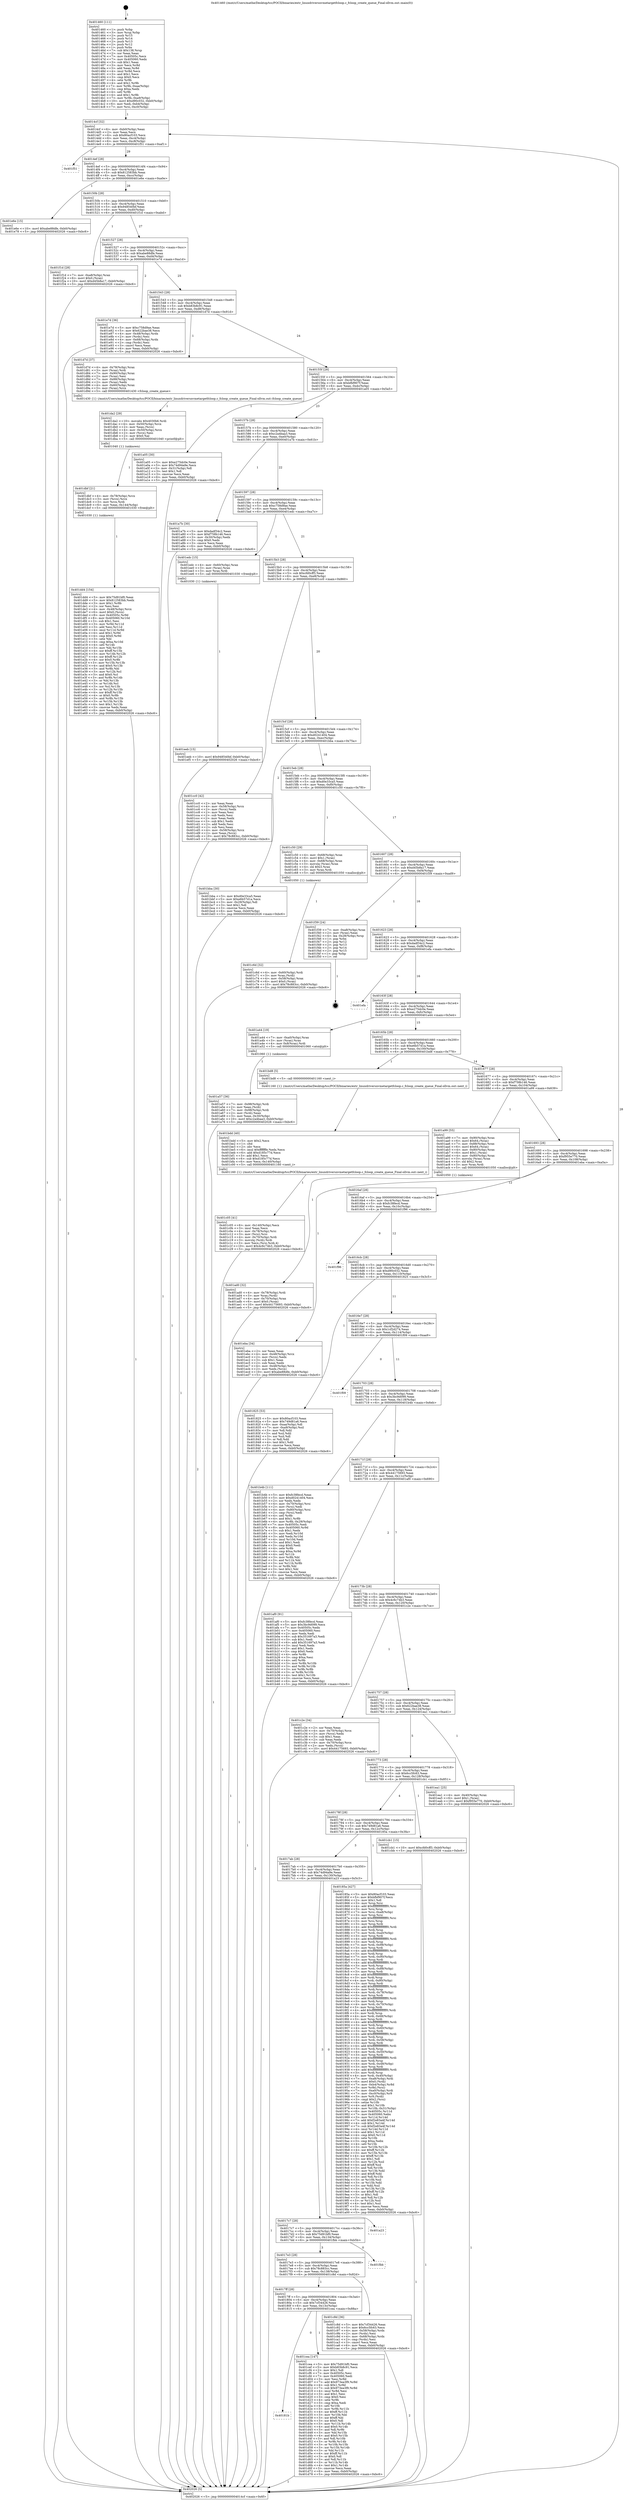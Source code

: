 digraph "0x401460" {
  label = "0x401460 (/mnt/c/Users/mathe/Desktop/tcc/POCII/binaries/extr_linuxdriversnvmetargetfcloop.c_fcloop_create_queue_Final-ollvm.out::main(0))"
  labelloc = "t"
  node[shape=record]

  Entry [label="",width=0.3,height=0.3,shape=circle,fillcolor=black,style=filled]
  "0x4014cf" [label="{
     0x4014cf [32]\l
     | [instrs]\l
     &nbsp;&nbsp;0x4014cf \<+6\>: mov -0xb0(%rbp),%eax\l
     &nbsp;&nbsp;0x4014d5 \<+2\>: mov %eax,%ecx\l
     &nbsp;&nbsp;0x4014d7 \<+6\>: sub $0x80acf103,%ecx\l
     &nbsp;&nbsp;0x4014dd \<+6\>: mov %eax,-0xc4(%rbp)\l
     &nbsp;&nbsp;0x4014e3 \<+6\>: mov %ecx,-0xc8(%rbp)\l
     &nbsp;&nbsp;0x4014e9 \<+6\>: je 0000000000401f51 \<main+0xaf1\>\l
  }"]
  "0x401f51" [label="{
     0x401f51\l
  }", style=dashed]
  "0x4014ef" [label="{
     0x4014ef [28]\l
     | [instrs]\l
     &nbsp;&nbsp;0x4014ef \<+5\>: jmp 00000000004014f4 \<main+0x94\>\l
     &nbsp;&nbsp;0x4014f4 \<+6\>: mov -0xc4(%rbp),%eax\l
     &nbsp;&nbsp;0x4014fa \<+5\>: sub $0x812583bb,%eax\l
     &nbsp;&nbsp;0x4014ff \<+6\>: mov %eax,-0xcc(%rbp)\l
     &nbsp;&nbsp;0x401505 \<+6\>: je 0000000000401e6e \<main+0xa0e\>\l
  }"]
  Exit [label="",width=0.3,height=0.3,shape=circle,fillcolor=black,style=filled,peripheries=2]
  "0x401e6e" [label="{
     0x401e6e [15]\l
     | [instrs]\l
     &nbsp;&nbsp;0x401e6e \<+10\>: movl $0xabe88dfe,-0xb0(%rbp)\l
     &nbsp;&nbsp;0x401e78 \<+5\>: jmp 0000000000402026 \<main+0xbc6\>\l
  }"]
  "0x40150b" [label="{
     0x40150b [28]\l
     | [instrs]\l
     &nbsp;&nbsp;0x40150b \<+5\>: jmp 0000000000401510 \<main+0xb0\>\l
     &nbsp;&nbsp;0x401510 \<+6\>: mov -0xc4(%rbp),%eax\l
     &nbsp;&nbsp;0x401516 \<+5\>: sub $0x948540bf,%eax\l
     &nbsp;&nbsp;0x40151b \<+6\>: mov %eax,-0xd0(%rbp)\l
     &nbsp;&nbsp;0x401521 \<+6\>: je 0000000000401f1d \<main+0xabd\>\l
  }"]
  "0x401eeb" [label="{
     0x401eeb [15]\l
     | [instrs]\l
     &nbsp;&nbsp;0x401eeb \<+10\>: movl $0x948540bf,-0xb0(%rbp)\l
     &nbsp;&nbsp;0x401ef5 \<+5\>: jmp 0000000000402026 \<main+0xbc6\>\l
  }"]
  "0x401f1d" [label="{
     0x401f1d [28]\l
     | [instrs]\l
     &nbsp;&nbsp;0x401f1d \<+7\>: mov -0xa8(%rbp),%rax\l
     &nbsp;&nbsp;0x401f24 \<+6\>: movl $0x0,(%rax)\l
     &nbsp;&nbsp;0x401f2a \<+10\>: movl $0xd45b8a17,-0xb0(%rbp)\l
     &nbsp;&nbsp;0x401f34 \<+5\>: jmp 0000000000402026 \<main+0xbc6\>\l
  }"]
  "0x401527" [label="{
     0x401527 [28]\l
     | [instrs]\l
     &nbsp;&nbsp;0x401527 \<+5\>: jmp 000000000040152c \<main+0xcc\>\l
     &nbsp;&nbsp;0x40152c \<+6\>: mov -0xc4(%rbp),%eax\l
     &nbsp;&nbsp;0x401532 \<+5\>: sub $0xabe88dfe,%eax\l
     &nbsp;&nbsp;0x401537 \<+6\>: mov %eax,-0xd4(%rbp)\l
     &nbsp;&nbsp;0x40153d \<+6\>: je 0000000000401e7d \<main+0xa1d\>\l
  }"]
  "0x401dd4" [label="{
     0x401dd4 [154]\l
     | [instrs]\l
     &nbsp;&nbsp;0x401dd4 \<+5\>: mov $0x75d91bf0,%eax\l
     &nbsp;&nbsp;0x401dd9 \<+5\>: mov $0x812583bb,%edx\l
     &nbsp;&nbsp;0x401dde \<+3\>: mov $0x1,%r8b\l
     &nbsp;&nbsp;0x401de1 \<+2\>: xor %esi,%esi\l
     &nbsp;&nbsp;0x401de3 \<+4\>: mov -0x48(%rbp),%rcx\l
     &nbsp;&nbsp;0x401de7 \<+6\>: movl $0x0,(%rcx)\l
     &nbsp;&nbsp;0x401ded \<+8\>: mov 0x40505c,%r9d\l
     &nbsp;&nbsp;0x401df5 \<+8\>: mov 0x405060,%r10d\l
     &nbsp;&nbsp;0x401dfd \<+3\>: sub $0x1,%esi\l
     &nbsp;&nbsp;0x401e00 \<+3\>: mov %r9d,%r11d\l
     &nbsp;&nbsp;0x401e03 \<+3\>: add %esi,%r11d\l
     &nbsp;&nbsp;0x401e06 \<+4\>: imul %r11d,%r9d\l
     &nbsp;&nbsp;0x401e0a \<+4\>: and $0x1,%r9d\l
     &nbsp;&nbsp;0x401e0e \<+4\>: cmp $0x0,%r9d\l
     &nbsp;&nbsp;0x401e12 \<+3\>: sete %bl\l
     &nbsp;&nbsp;0x401e15 \<+4\>: cmp $0xa,%r10d\l
     &nbsp;&nbsp;0x401e19 \<+4\>: setl %r14b\l
     &nbsp;&nbsp;0x401e1d \<+3\>: mov %bl,%r15b\l
     &nbsp;&nbsp;0x401e20 \<+4\>: xor $0xff,%r15b\l
     &nbsp;&nbsp;0x401e24 \<+3\>: mov %r14b,%r12b\l
     &nbsp;&nbsp;0x401e27 \<+4\>: xor $0xff,%r12b\l
     &nbsp;&nbsp;0x401e2b \<+4\>: xor $0x0,%r8b\l
     &nbsp;&nbsp;0x401e2f \<+3\>: mov %r15b,%r13b\l
     &nbsp;&nbsp;0x401e32 \<+4\>: and $0x0,%r13b\l
     &nbsp;&nbsp;0x401e36 \<+3\>: and %r8b,%bl\l
     &nbsp;&nbsp;0x401e39 \<+3\>: mov %r12b,%cl\l
     &nbsp;&nbsp;0x401e3c \<+3\>: and $0x0,%cl\l
     &nbsp;&nbsp;0x401e3f \<+3\>: and %r8b,%r14b\l
     &nbsp;&nbsp;0x401e42 \<+3\>: or %bl,%r13b\l
     &nbsp;&nbsp;0x401e45 \<+3\>: or %r14b,%cl\l
     &nbsp;&nbsp;0x401e48 \<+3\>: xor %cl,%r13b\l
     &nbsp;&nbsp;0x401e4b \<+3\>: or %r12b,%r15b\l
     &nbsp;&nbsp;0x401e4e \<+4\>: xor $0xff,%r15b\l
     &nbsp;&nbsp;0x401e52 \<+4\>: or $0x0,%r8b\l
     &nbsp;&nbsp;0x401e56 \<+3\>: and %r8b,%r15b\l
     &nbsp;&nbsp;0x401e59 \<+3\>: or %r15b,%r13b\l
     &nbsp;&nbsp;0x401e5c \<+4\>: test $0x1,%r13b\l
     &nbsp;&nbsp;0x401e60 \<+3\>: cmovne %edx,%eax\l
     &nbsp;&nbsp;0x401e63 \<+6\>: mov %eax,-0xb0(%rbp)\l
     &nbsp;&nbsp;0x401e69 \<+5\>: jmp 0000000000402026 \<main+0xbc6\>\l
  }"]
  "0x401e7d" [label="{
     0x401e7d [36]\l
     | [instrs]\l
     &nbsp;&nbsp;0x401e7d \<+5\>: mov $0xc758d9ae,%eax\l
     &nbsp;&nbsp;0x401e82 \<+5\>: mov $0x622bae38,%ecx\l
     &nbsp;&nbsp;0x401e87 \<+4\>: mov -0x48(%rbp),%rdx\l
     &nbsp;&nbsp;0x401e8b \<+2\>: mov (%rdx),%esi\l
     &nbsp;&nbsp;0x401e8d \<+4\>: mov -0x68(%rbp),%rdx\l
     &nbsp;&nbsp;0x401e91 \<+2\>: cmp (%rdx),%esi\l
     &nbsp;&nbsp;0x401e93 \<+3\>: cmovl %ecx,%eax\l
     &nbsp;&nbsp;0x401e96 \<+6\>: mov %eax,-0xb0(%rbp)\l
     &nbsp;&nbsp;0x401e9c \<+5\>: jmp 0000000000402026 \<main+0xbc6\>\l
  }"]
  "0x401543" [label="{
     0x401543 [28]\l
     | [instrs]\l
     &nbsp;&nbsp;0x401543 \<+5\>: jmp 0000000000401548 \<main+0xe8\>\l
     &nbsp;&nbsp;0x401548 \<+6\>: mov -0xc4(%rbp),%eax\l
     &nbsp;&nbsp;0x40154e \<+5\>: sub $0xb83b8c91,%eax\l
     &nbsp;&nbsp;0x401553 \<+6\>: mov %eax,-0xd8(%rbp)\l
     &nbsp;&nbsp;0x401559 \<+6\>: je 0000000000401d7d \<main+0x91d\>\l
  }"]
  "0x401dbf" [label="{
     0x401dbf [21]\l
     | [instrs]\l
     &nbsp;&nbsp;0x401dbf \<+4\>: mov -0x78(%rbp),%rcx\l
     &nbsp;&nbsp;0x401dc3 \<+3\>: mov (%rcx),%rcx\l
     &nbsp;&nbsp;0x401dc6 \<+3\>: mov %rcx,%rdi\l
     &nbsp;&nbsp;0x401dc9 \<+6\>: mov %eax,-0x144(%rbp)\l
     &nbsp;&nbsp;0x401dcf \<+5\>: call 0000000000401030 \<free@plt\>\l
     | [calls]\l
     &nbsp;&nbsp;0x401030 \{1\} (unknown)\l
  }"]
  "0x401d7d" [label="{
     0x401d7d [37]\l
     | [instrs]\l
     &nbsp;&nbsp;0x401d7d \<+4\>: mov -0x78(%rbp),%rax\l
     &nbsp;&nbsp;0x401d81 \<+3\>: mov (%rax),%rdi\l
     &nbsp;&nbsp;0x401d84 \<+7\>: mov -0x90(%rbp),%rax\l
     &nbsp;&nbsp;0x401d8b \<+2\>: mov (%rax),%esi\l
     &nbsp;&nbsp;0x401d8d \<+7\>: mov -0x88(%rbp),%rax\l
     &nbsp;&nbsp;0x401d94 \<+2\>: mov (%rax),%edx\l
     &nbsp;&nbsp;0x401d96 \<+4\>: mov -0x60(%rbp),%rax\l
     &nbsp;&nbsp;0x401d9a \<+3\>: mov (%rax),%rcx\l
     &nbsp;&nbsp;0x401d9d \<+5\>: call 0000000000401430 \<fcloop_create_queue\>\l
     | [calls]\l
     &nbsp;&nbsp;0x401430 \{1\} (/mnt/c/Users/mathe/Desktop/tcc/POCII/binaries/extr_linuxdriversnvmetargetfcloop.c_fcloop_create_queue_Final-ollvm.out::fcloop_create_queue)\l
  }"]
  "0x40155f" [label="{
     0x40155f [28]\l
     | [instrs]\l
     &nbsp;&nbsp;0x40155f \<+5\>: jmp 0000000000401564 \<main+0x104\>\l
     &nbsp;&nbsp;0x401564 \<+6\>: mov -0xc4(%rbp),%eax\l
     &nbsp;&nbsp;0x40156a \<+5\>: sub $0xbfbf907f,%eax\l
     &nbsp;&nbsp;0x40156f \<+6\>: mov %eax,-0xdc(%rbp)\l
     &nbsp;&nbsp;0x401575 \<+6\>: je 0000000000401a05 \<main+0x5a5\>\l
  }"]
  "0x401da2" [label="{
     0x401da2 [29]\l
     | [instrs]\l
     &nbsp;&nbsp;0x401da2 \<+10\>: movabs $0x4030b6,%rdi\l
     &nbsp;&nbsp;0x401dac \<+4\>: mov -0x50(%rbp),%rcx\l
     &nbsp;&nbsp;0x401db0 \<+2\>: mov %eax,(%rcx)\l
     &nbsp;&nbsp;0x401db2 \<+4\>: mov -0x50(%rbp),%rcx\l
     &nbsp;&nbsp;0x401db6 \<+2\>: mov (%rcx),%esi\l
     &nbsp;&nbsp;0x401db8 \<+2\>: mov $0x0,%al\l
     &nbsp;&nbsp;0x401dba \<+5\>: call 0000000000401040 \<printf@plt\>\l
     | [calls]\l
     &nbsp;&nbsp;0x401040 \{1\} (unknown)\l
  }"]
  "0x401a05" [label="{
     0x401a05 [30]\l
     | [instrs]\l
     &nbsp;&nbsp;0x401a05 \<+5\>: mov $0xe275dc0e,%eax\l
     &nbsp;&nbsp;0x401a0a \<+5\>: mov $0x74d94a9e,%ecx\l
     &nbsp;&nbsp;0x401a0f \<+3\>: mov -0x31(%rbp),%dl\l
     &nbsp;&nbsp;0x401a12 \<+3\>: test $0x1,%dl\l
     &nbsp;&nbsp;0x401a15 \<+3\>: cmovne %ecx,%eax\l
     &nbsp;&nbsp;0x401a18 \<+6\>: mov %eax,-0xb0(%rbp)\l
     &nbsp;&nbsp;0x401a1e \<+5\>: jmp 0000000000402026 \<main+0xbc6\>\l
  }"]
  "0x40157b" [label="{
     0x40157b [28]\l
     | [instrs]\l
     &nbsp;&nbsp;0x40157b \<+5\>: jmp 0000000000401580 \<main+0x120\>\l
     &nbsp;&nbsp;0x401580 \<+6\>: mov -0xc4(%rbp),%eax\l
     &nbsp;&nbsp;0x401586 \<+5\>: sub $0xc2a4baa3,%eax\l
     &nbsp;&nbsp;0x40158b \<+6\>: mov %eax,-0xe0(%rbp)\l
     &nbsp;&nbsp;0x401591 \<+6\>: je 0000000000401a7b \<main+0x61b\>\l
  }"]
  "0x40181b" [label="{
     0x40181b\l
  }", style=dashed]
  "0x401a7b" [label="{
     0x401a7b [30]\l
     | [instrs]\l
     &nbsp;&nbsp;0x401a7b \<+5\>: mov $0xdadf34c2,%eax\l
     &nbsp;&nbsp;0x401a80 \<+5\>: mov $0xf758b146,%ecx\l
     &nbsp;&nbsp;0x401a85 \<+3\>: mov -0x30(%rbp),%edx\l
     &nbsp;&nbsp;0x401a88 \<+3\>: cmp $0x0,%edx\l
     &nbsp;&nbsp;0x401a8b \<+3\>: cmove %ecx,%eax\l
     &nbsp;&nbsp;0x401a8e \<+6\>: mov %eax,-0xb0(%rbp)\l
     &nbsp;&nbsp;0x401a94 \<+5\>: jmp 0000000000402026 \<main+0xbc6\>\l
  }"]
  "0x401597" [label="{
     0x401597 [28]\l
     | [instrs]\l
     &nbsp;&nbsp;0x401597 \<+5\>: jmp 000000000040159c \<main+0x13c\>\l
     &nbsp;&nbsp;0x40159c \<+6\>: mov -0xc4(%rbp),%eax\l
     &nbsp;&nbsp;0x4015a2 \<+5\>: sub $0xc758d9ae,%eax\l
     &nbsp;&nbsp;0x4015a7 \<+6\>: mov %eax,-0xe4(%rbp)\l
     &nbsp;&nbsp;0x4015ad \<+6\>: je 0000000000401edc \<main+0xa7c\>\l
  }"]
  "0x401cea" [label="{
     0x401cea [147]\l
     | [instrs]\l
     &nbsp;&nbsp;0x401cea \<+5\>: mov $0x75d91bf0,%eax\l
     &nbsp;&nbsp;0x401cef \<+5\>: mov $0xb83b8c91,%ecx\l
     &nbsp;&nbsp;0x401cf4 \<+2\>: mov $0x1,%dl\l
     &nbsp;&nbsp;0x401cf6 \<+7\>: mov 0x40505c,%esi\l
     &nbsp;&nbsp;0x401cfd \<+7\>: mov 0x405060,%edi\l
     &nbsp;&nbsp;0x401d04 \<+3\>: mov %esi,%r8d\l
     &nbsp;&nbsp;0x401d07 \<+7\>: add $0x973ea3f9,%r8d\l
     &nbsp;&nbsp;0x401d0e \<+4\>: sub $0x1,%r8d\l
     &nbsp;&nbsp;0x401d12 \<+7\>: sub $0x973ea3f9,%r8d\l
     &nbsp;&nbsp;0x401d19 \<+4\>: imul %r8d,%esi\l
     &nbsp;&nbsp;0x401d1d \<+3\>: and $0x1,%esi\l
     &nbsp;&nbsp;0x401d20 \<+3\>: cmp $0x0,%esi\l
     &nbsp;&nbsp;0x401d23 \<+4\>: sete %r9b\l
     &nbsp;&nbsp;0x401d27 \<+3\>: cmp $0xa,%edi\l
     &nbsp;&nbsp;0x401d2a \<+4\>: setl %r10b\l
     &nbsp;&nbsp;0x401d2e \<+3\>: mov %r9b,%r11b\l
     &nbsp;&nbsp;0x401d31 \<+4\>: xor $0xff,%r11b\l
     &nbsp;&nbsp;0x401d35 \<+3\>: mov %r10b,%bl\l
     &nbsp;&nbsp;0x401d38 \<+3\>: xor $0xff,%bl\l
     &nbsp;&nbsp;0x401d3b \<+3\>: xor $0x0,%dl\l
     &nbsp;&nbsp;0x401d3e \<+3\>: mov %r11b,%r14b\l
     &nbsp;&nbsp;0x401d41 \<+4\>: and $0x0,%r14b\l
     &nbsp;&nbsp;0x401d45 \<+3\>: and %dl,%r9b\l
     &nbsp;&nbsp;0x401d48 \<+3\>: mov %bl,%r15b\l
     &nbsp;&nbsp;0x401d4b \<+4\>: and $0x0,%r15b\l
     &nbsp;&nbsp;0x401d4f \<+3\>: and %dl,%r10b\l
     &nbsp;&nbsp;0x401d52 \<+3\>: or %r9b,%r14b\l
     &nbsp;&nbsp;0x401d55 \<+3\>: or %r10b,%r15b\l
     &nbsp;&nbsp;0x401d58 \<+3\>: xor %r15b,%r14b\l
     &nbsp;&nbsp;0x401d5b \<+3\>: or %bl,%r11b\l
     &nbsp;&nbsp;0x401d5e \<+4\>: xor $0xff,%r11b\l
     &nbsp;&nbsp;0x401d62 \<+3\>: or $0x0,%dl\l
     &nbsp;&nbsp;0x401d65 \<+3\>: and %dl,%r11b\l
     &nbsp;&nbsp;0x401d68 \<+3\>: or %r11b,%r14b\l
     &nbsp;&nbsp;0x401d6b \<+4\>: test $0x1,%r14b\l
     &nbsp;&nbsp;0x401d6f \<+3\>: cmovne %ecx,%eax\l
     &nbsp;&nbsp;0x401d72 \<+6\>: mov %eax,-0xb0(%rbp)\l
     &nbsp;&nbsp;0x401d78 \<+5\>: jmp 0000000000402026 \<main+0xbc6\>\l
  }"]
  "0x401edc" [label="{
     0x401edc [15]\l
     | [instrs]\l
     &nbsp;&nbsp;0x401edc \<+4\>: mov -0x60(%rbp),%rax\l
     &nbsp;&nbsp;0x401ee0 \<+3\>: mov (%rax),%rax\l
     &nbsp;&nbsp;0x401ee3 \<+3\>: mov %rax,%rdi\l
     &nbsp;&nbsp;0x401ee6 \<+5\>: call 0000000000401030 \<free@plt\>\l
     | [calls]\l
     &nbsp;&nbsp;0x401030 \{1\} (unknown)\l
  }"]
  "0x4015b3" [label="{
     0x4015b3 [28]\l
     | [instrs]\l
     &nbsp;&nbsp;0x4015b3 \<+5\>: jmp 00000000004015b8 \<main+0x158\>\l
     &nbsp;&nbsp;0x4015b8 \<+6\>: mov -0xc4(%rbp),%eax\l
     &nbsp;&nbsp;0x4015be \<+5\>: sub $0xcfd0cff3,%eax\l
     &nbsp;&nbsp;0x4015c3 \<+6\>: mov %eax,-0xe8(%rbp)\l
     &nbsp;&nbsp;0x4015c9 \<+6\>: je 0000000000401cc0 \<main+0x860\>\l
  }"]
  "0x4017ff" [label="{
     0x4017ff [28]\l
     | [instrs]\l
     &nbsp;&nbsp;0x4017ff \<+5\>: jmp 0000000000401804 \<main+0x3a4\>\l
     &nbsp;&nbsp;0x401804 \<+6\>: mov -0xc4(%rbp),%eax\l
     &nbsp;&nbsp;0x40180a \<+5\>: sub $0x7cf34426,%eax\l
     &nbsp;&nbsp;0x40180f \<+6\>: mov %eax,-0x13c(%rbp)\l
     &nbsp;&nbsp;0x401815 \<+6\>: je 0000000000401cea \<main+0x88a\>\l
  }"]
  "0x401cc0" [label="{
     0x401cc0 [42]\l
     | [instrs]\l
     &nbsp;&nbsp;0x401cc0 \<+2\>: xor %eax,%eax\l
     &nbsp;&nbsp;0x401cc2 \<+4\>: mov -0x58(%rbp),%rcx\l
     &nbsp;&nbsp;0x401cc6 \<+2\>: mov (%rcx),%edx\l
     &nbsp;&nbsp;0x401cc8 \<+2\>: mov %eax,%esi\l
     &nbsp;&nbsp;0x401cca \<+2\>: sub %edx,%esi\l
     &nbsp;&nbsp;0x401ccc \<+2\>: mov %eax,%edx\l
     &nbsp;&nbsp;0x401cce \<+3\>: sub $0x1,%edx\l
     &nbsp;&nbsp;0x401cd1 \<+2\>: add %edx,%esi\l
     &nbsp;&nbsp;0x401cd3 \<+2\>: sub %esi,%eax\l
     &nbsp;&nbsp;0x401cd5 \<+4\>: mov -0x58(%rbp),%rcx\l
     &nbsp;&nbsp;0x401cd9 \<+2\>: mov %eax,(%rcx)\l
     &nbsp;&nbsp;0x401cdb \<+10\>: movl $0x78c883cc,-0xb0(%rbp)\l
     &nbsp;&nbsp;0x401ce5 \<+5\>: jmp 0000000000402026 \<main+0xbc6\>\l
  }"]
  "0x4015cf" [label="{
     0x4015cf [28]\l
     | [instrs]\l
     &nbsp;&nbsp;0x4015cf \<+5\>: jmp 00000000004015d4 \<main+0x174\>\l
     &nbsp;&nbsp;0x4015d4 \<+6\>: mov -0xc4(%rbp),%eax\l
     &nbsp;&nbsp;0x4015da \<+5\>: sub $0xd0241404,%eax\l
     &nbsp;&nbsp;0x4015df \<+6\>: mov %eax,-0xec(%rbp)\l
     &nbsp;&nbsp;0x4015e5 \<+6\>: je 0000000000401bba \<main+0x75a\>\l
  }"]
  "0x401c8d" [label="{
     0x401c8d [36]\l
     | [instrs]\l
     &nbsp;&nbsp;0x401c8d \<+5\>: mov $0x7cf34426,%eax\l
     &nbsp;&nbsp;0x401c92 \<+5\>: mov $0x6cc5fc63,%ecx\l
     &nbsp;&nbsp;0x401c97 \<+4\>: mov -0x58(%rbp),%rdx\l
     &nbsp;&nbsp;0x401c9b \<+2\>: mov (%rdx),%esi\l
     &nbsp;&nbsp;0x401c9d \<+4\>: mov -0x68(%rbp),%rdx\l
     &nbsp;&nbsp;0x401ca1 \<+2\>: cmp (%rdx),%esi\l
     &nbsp;&nbsp;0x401ca3 \<+3\>: cmovl %ecx,%eax\l
     &nbsp;&nbsp;0x401ca6 \<+6\>: mov %eax,-0xb0(%rbp)\l
     &nbsp;&nbsp;0x401cac \<+5\>: jmp 0000000000402026 \<main+0xbc6\>\l
  }"]
  "0x401bba" [label="{
     0x401bba [30]\l
     | [instrs]\l
     &nbsp;&nbsp;0x401bba \<+5\>: mov $0xd0e33ca5,%eax\l
     &nbsp;&nbsp;0x401bbf \<+5\>: mov $0xe6b57d1a,%ecx\l
     &nbsp;&nbsp;0x401bc4 \<+3\>: mov -0x29(%rbp),%dl\l
     &nbsp;&nbsp;0x401bc7 \<+3\>: test $0x1,%dl\l
     &nbsp;&nbsp;0x401bca \<+3\>: cmovne %ecx,%eax\l
     &nbsp;&nbsp;0x401bcd \<+6\>: mov %eax,-0xb0(%rbp)\l
     &nbsp;&nbsp;0x401bd3 \<+5\>: jmp 0000000000402026 \<main+0xbc6\>\l
  }"]
  "0x4015eb" [label="{
     0x4015eb [28]\l
     | [instrs]\l
     &nbsp;&nbsp;0x4015eb \<+5\>: jmp 00000000004015f0 \<main+0x190\>\l
     &nbsp;&nbsp;0x4015f0 \<+6\>: mov -0xc4(%rbp),%eax\l
     &nbsp;&nbsp;0x4015f6 \<+5\>: sub $0xd0e33ca5,%eax\l
     &nbsp;&nbsp;0x4015fb \<+6\>: mov %eax,-0xf0(%rbp)\l
     &nbsp;&nbsp;0x401601 \<+6\>: je 0000000000401c50 \<main+0x7f0\>\l
  }"]
  "0x4017e3" [label="{
     0x4017e3 [28]\l
     | [instrs]\l
     &nbsp;&nbsp;0x4017e3 \<+5\>: jmp 00000000004017e8 \<main+0x388\>\l
     &nbsp;&nbsp;0x4017e8 \<+6\>: mov -0xc4(%rbp),%eax\l
     &nbsp;&nbsp;0x4017ee \<+5\>: sub $0x78c883cc,%eax\l
     &nbsp;&nbsp;0x4017f3 \<+6\>: mov %eax,-0x138(%rbp)\l
     &nbsp;&nbsp;0x4017f9 \<+6\>: je 0000000000401c8d \<main+0x82d\>\l
  }"]
  "0x401c50" [label="{
     0x401c50 [29]\l
     | [instrs]\l
     &nbsp;&nbsp;0x401c50 \<+4\>: mov -0x68(%rbp),%rax\l
     &nbsp;&nbsp;0x401c54 \<+6\>: movl $0x1,(%rax)\l
     &nbsp;&nbsp;0x401c5a \<+4\>: mov -0x68(%rbp),%rax\l
     &nbsp;&nbsp;0x401c5e \<+3\>: movslq (%rax),%rax\l
     &nbsp;&nbsp;0x401c61 \<+4\>: shl $0x3,%rax\l
     &nbsp;&nbsp;0x401c65 \<+3\>: mov %rax,%rdi\l
     &nbsp;&nbsp;0x401c68 \<+5\>: call 0000000000401050 \<malloc@plt\>\l
     | [calls]\l
     &nbsp;&nbsp;0x401050 \{1\} (unknown)\l
  }"]
  "0x401607" [label="{
     0x401607 [28]\l
     | [instrs]\l
     &nbsp;&nbsp;0x401607 \<+5\>: jmp 000000000040160c \<main+0x1ac\>\l
     &nbsp;&nbsp;0x40160c \<+6\>: mov -0xc4(%rbp),%eax\l
     &nbsp;&nbsp;0x401612 \<+5\>: sub $0xd45b8a17,%eax\l
     &nbsp;&nbsp;0x401617 \<+6\>: mov %eax,-0xf4(%rbp)\l
     &nbsp;&nbsp;0x40161d \<+6\>: je 0000000000401f39 \<main+0xad9\>\l
  }"]
  "0x401fbb" [label="{
     0x401fbb\l
  }", style=dashed]
  "0x401f39" [label="{
     0x401f39 [24]\l
     | [instrs]\l
     &nbsp;&nbsp;0x401f39 \<+7\>: mov -0xa8(%rbp),%rax\l
     &nbsp;&nbsp;0x401f40 \<+2\>: mov (%rax),%eax\l
     &nbsp;&nbsp;0x401f42 \<+4\>: lea -0x28(%rbp),%rsp\l
     &nbsp;&nbsp;0x401f46 \<+1\>: pop %rbx\l
     &nbsp;&nbsp;0x401f47 \<+2\>: pop %r12\l
     &nbsp;&nbsp;0x401f49 \<+2\>: pop %r13\l
     &nbsp;&nbsp;0x401f4b \<+2\>: pop %r14\l
     &nbsp;&nbsp;0x401f4d \<+2\>: pop %r15\l
     &nbsp;&nbsp;0x401f4f \<+1\>: pop %rbp\l
     &nbsp;&nbsp;0x401f50 \<+1\>: ret\l
  }"]
  "0x401623" [label="{
     0x401623 [28]\l
     | [instrs]\l
     &nbsp;&nbsp;0x401623 \<+5\>: jmp 0000000000401628 \<main+0x1c8\>\l
     &nbsp;&nbsp;0x401628 \<+6\>: mov -0xc4(%rbp),%eax\l
     &nbsp;&nbsp;0x40162e \<+5\>: sub $0xdadf34c2,%eax\l
     &nbsp;&nbsp;0x401633 \<+6\>: mov %eax,-0xf8(%rbp)\l
     &nbsp;&nbsp;0x401639 \<+6\>: je 0000000000401efa \<main+0xa9a\>\l
  }"]
  "0x4017c7" [label="{
     0x4017c7 [28]\l
     | [instrs]\l
     &nbsp;&nbsp;0x4017c7 \<+5\>: jmp 00000000004017cc \<main+0x36c\>\l
     &nbsp;&nbsp;0x4017cc \<+6\>: mov -0xc4(%rbp),%eax\l
     &nbsp;&nbsp;0x4017d2 \<+5\>: sub $0x75d91bf0,%eax\l
     &nbsp;&nbsp;0x4017d7 \<+6\>: mov %eax,-0x134(%rbp)\l
     &nbsp;&nbsp;0x4017dd \<+6\>: je 0000000000401fbb \<main+0xb5b\>\l
  }"]
  "0x401efa" [label="{
     0x401efa\l
  }", style=dashed]
  "0x40163f" [label="{
     0x40163f [28]\l
     | [instrs]\l
     &nbsp;&nbsp;0x40163f \<+5\>: jmp 0000000000401644 \<main+0x1e4\>\l
     &nbsp;&nbsp;0x401644 \<+6\>: mov -0xc4(%rbp),%eax\l
     &nbsp;&nbsp;0x40164a \<+5\>: sub $0xe275dc0e,%eax\l
     &nbsp;&nbsp;0x40164f \<+6\>: mov %eax,-0xfc(%rbp)\l
     &nbsp;&nbsp;0x401655 \<+6\>: je 0000000000401a44 \<main+0x5e4\>\l
  }"]
  "0x401a23" [label="{
     0x401a23\l
  }", style=dashed]
  "0x401a44" [label="{
     0x401a44 [19]\l
     | [instrs]\l
     &nbsp;&nbsp;0x401a44 \<+7\>: mov -0xa0(%rbp),%rax\l
     &nbsp;&nbsp;0x401a4b \<+3\>: mov (%rax),%rax\l
     &nbsp;&nbsp;0x401a4e \<+4\>: mov 0x8(%rax),%rdi\l
     &nbsp;&nbsp;0x401a52 \<+5\>: call 0000000000401060 \<atoi@plt\>\l
     | [calls]\l
     &nbsp;&nbsp;0x401060 \{1\} (unknown)\l
  }"]
  "0x40165b" [label="{
     0x40165b [28]\l
     | [instrs]\l
     &nbsp;&nbsp;0x40165b \<+5\>: jmp 0000000000401660 \<main+0x200\>\l
     &nbsp;&nbsp;0x401660 \<+6\>: mov -0xc4(%rbp),%eax\l
     &nbsp;&nbsp;0x401666 \<+5\>: sub $0xe6b57d1a,%eax\l
     &nbsp;&nbsp;0x40166b \<+6\>: mov %eax,-0x100(%rbp)\l
     &nbsp;&nbsp;0x401671 \<+6\>: je 0000000000401bd8 \<main+0x778\>\l
  }"]
  "0x401c6d" [label="{
     0x401c6d [32]\l
     | [instrs]\l
     &nbsp;&nbsp;0x401c6d \<+4\>: mov -0x60(%rbp),%rdi\l
     &nbsp;&nbsp;0x401c71 \<+3\>: mov %rax,(%rdi)\l
     &nbsp;&nbsp;0x401c74 \<+4\>: mov -0x58(%rbp),%rax\l
     &nbsp;&nbsp;0x401c78 \<+6\>: movl $0x0,(%rax)\l
     &nbsp;&nbsp;0x401c7e \<+10\>: movl $0x78c883cc,-0xb0(%rbp)\l
     &nbsp;&nbsp;0x401c88 \<+5\>: jmp 0000000000402026 \<main+0xbc6\>\l
  }"]
  "0x401bd8" [label="{
     0x401bd8 [5]\l
     | [instrs]\l
     &nbsp;&nbsp;0x401bd8 \<+5\>: call 0000000000401160 \<next_i\>\l
     | [calls]\l
     &nbsp;&nbsp;0x401160 \{1\} (/mnt/c/Users/mathe/Desktop/tcc/POCII/binaries/extr_linuxdriversnvmetargetfcloop.c_fcloop_create_queue_Final-ollvm.out::next_i)\l
  }"]
  "0x401677" [label="{
     0x401677 [28]\l
     | [instrs]\l
     &nbsp;&nbsp;0x401677 \<+5\>: jmp 000000000040167c \<main+0x21c\>\l
     &nbsp;&nbsp;0x40167c \<+6\>: mov -0xc4(%rbp),%eax\l
     &nbsp;&nbsp;0x401682 \<+5\>: sub $0xf758b146,%eax\l
     &nbsp;&nbsp;0x401687 \<+6\>: mov %eax,-0x104(%rbp)\l
     &nbsp;&nbsp;0x40168d \<+6\>: je 0000000000401a99 \<main+0x639\>\l
  }"]
  "0x401c05" [label="{
     0x401c05 [41]\l
     | [instrs]\l
     &nbsp;&nbsp;0x401c05 \<+6\>: mov -0x140(%rbp),%ecx\l
     &nbsp;&nbsp;0x401c0b \<+3\>: imul %eax,%ecx\l
     &nbsp;&nbsp;0x401c0e \<+4\>: mov -0x78(%rbp),%rsi\l
     &nbsp;&nbsp;0x401c12 \<+3\>: mov (%rsi),%rsi\l
     &nbsp;&nbsp;0x401c15 \<+4\>: mov -0x70(%rbp),%rdi\l
     &nbsp;&nbsp;0x401c19 \<+3\>: movslq (%rdi),%rdi\l
     &nbsp;&nbsp;0x401c1c \<+3\>: mov %ecx,(%rsi,%rdi,4)\l
     &nbsp;&nbsp;0x401c1f \<+10\>: movl $0x4c6c74b3,-0xb0(%rbp)\l
     &nbsp;&nbsp;0x401c29 \<+5\>: jmp 0000000000402026 \<main+0xbc6\>\l
  }"]
  "0x401a99" [label="{
     0x401a99 [55]\l
     | [instrs]\l
     &nbsp;&nbsp;0x401a99 \<+7\>: mov -0x90(%rbp),%rax\l
     &nbsp;&nbsp;0x401aa0 \<+6\>: movl $0x64,(%rax)\l
     &nbsp;&nbsp;0x401aa6 \<+7\>: mov -0x88(%rbp),%rax\l
     &nbsp;&nbsp;0x401aad \<+6\>: movl $0x64,(%rax)\l
     &nbsp;&nbsp;0x401ab3 \<+4\>: mov -0x80(%rbp),%rax\l
     &nbsp;&nbsp;0x401ab7 \<+6\>: movl $0x1,(%rax)\l
     &nbsp;&nbsp;0x401abd \<+4\>: mov -0x80(%rbp),%rax\l
     &nbsp;&nbsp;0x401ac1 \<+3\>: movslq (%rax),%rax\l
     &nbsp;&nbsp;0x401ac4 \<+4\>: shl $0x2,%rax\l
     &nbsp;&nbsp;0x401ac8 \<+3\>: mov %rax,%rdi\l
     &nbsp;&nbsp;0x401acb \<+5\>: call 0000000000401050 \<malloc@plt\>\l
     | [calls]\l
     &nbsp;&nbsp;0x401050 \{1\} (unknown)\l
  }"]
  "0x401693" [label="{
     0x401693 [28]\l
     | [instrs]\l
     &nbsp;&nbsp;0x401693 \<+5\>: jmp 0000000000401698 \<main+0x238\>\l
     &nbsp;&nbsp;0x401698 \<+6\>: mov -0xc4(%rbp),%eax\l
     &nbsp;&nbsp;0x40169e \<+5\>: sub $0xf955e770,%eax\l
     &nbsp;&nbsp;0x4016a3 \<+6\>: mov %eax,-0x108(%rbp)\l
     &nbsp;&nbsp;0x4016a9 \<+6\>: je 0000000000401eba \<main+0xa5a\>\l
  }"]
  "0x401bdd" [label="{
     0x401bdd [40]\l
     | [instrs]\l
     &nbsp;&nbsp;0x401bdd \<+5\>: mov $0x2,%ecx\l
     &nbsp;&nbsp;0x401be2 \<+1\>: cltd\l
     &nbsp;&nbsp;0x401be3 \<+2\>: idiv %ecx\l
     &nbsp;&nbsp;0x401be5 \<+6\>: imul $0xfffffffe,%edx,%ecx\l
     &nbsp;&nbsp;0x401beb \<+6\>: add $0xd185c77d,%ecx\l
     &nbsp;&nbsp;0x401bf1 \<+3\>: add $0x1,%ecx\l
     &nbsp;&nbsp;0x401bf4 \<+6\>: sub $0xd185c77d,%ecx\l
     &nbsp;&nbsp;0x401bfa \<+6\>: mov %ecx,-0x140(%rbp)\l
     &nbsp;&nbsp;0x401c00 \<+5\>: call 0000000000401160 \<next_i\>\l
     | [calls]\l
     &nbsp;&nbsp;0x401160 \{1\} (/mnt/c/Users/mathe/Desktop/tcc/POCII/binaries/extr_linuxdriversnvmetargetfcloop.c_fcloop_create_queue_Final-ollvm.out::next_i)\l
  }"]
  "0x401eba" [label="{
     0x401eba [34]\l
     | [instrs]\l
     &nbsp;&nbsp;0x401eba \<+2\>: xor %eax,%eax\l
     &nbsp;&nbsp;0x401ebc \<+4\>: mov -0x48(%rbp),%rcx\l
     &nbsp;&nbsp;0x401ec0 \<+2\>: mov (%rcx),%edx\l
     &nbsp;&nbsp;0x401ec2 \<+3\>: sub $0x1,%eax\l
     &nbsp;&nbsp;0x401ec5 \<+2\>: sub %eax,%edx\l
     &nbsp;&nbsp;0x401ec7 \<+4\>: mov -0x48(%rbp),%rcx\l
     &nbsp;&nbsp;0x401ecb \<+2\>: mov %edx,(%rcx)\l
     &nbsp;&nbsp;0x401ecd \<+10\>: movl $0xabe88dfe,-0xb0(%rbp)\l
     &nbsp;&nbsp;0x401ed7 \<+5\>: jmp 0000000000402026 \<main+0xbc6\>\l
  }"]
  "0x4016af" [label="{
     0x4016af [28]\l
     | [instrs]\l
     &nbsp;&nbsp;0x4016af \<+5\>: jmp 00000000004016b4 \<main+0x254\>\l
     &nbsp;&nbsp;0x4016b4 \<+6\>: mov -0xc4(%rbp),%eax\l
     &nbsp;&nbsp;0x4016ba \<+5\>: sub $0xfc38fecd,%eax\l
     &nbsp;&nbsp;0x4016bf \<+6\>: mov %eax,-0x10c(%rbp)\l
     &nbsp;&nbsp;0x4016c5 \<+6\>: je 0000000000401f96 \<main+0xb36\>\l
  }"]
  "0x401ad0" [label="{
     0x401ad0 [32]\l
     | [instrs]\l
     &nbsp;&nbsp;0x401ad0 \<+4\>: mov -0x78(%rbp),%rdi\l
     &nbsp;&nbsp;0x401ad4 \<+3\>: mov %rax,(%rdi)\l
     &nbsp;&nbsp;0x401ad7 \<+4\>: mov -0x70(%rbp),%rax\l
     &nbsp;&nbsp;0x401adb \<+6\>: movl $0x0,(%rax)\l
     &nbsp;&nbsp;0x401ae1 \<+10\>: movl $0x44175693,-0xb0(%rbp)\l
     &nbsp;&nbsp;0x401aeb \<+5\>: jmp 0000000000402026 \<main+0xbc6\>\l
  }"]
  "0x401f96" [label="{
     0x401f96\l
  }", style=dashed]
  "0x4016cb" [label="{
     0x4016cb [28]\l
     | [instrs]\l
     &nbsp;&nbsp;0x4016cb \<+5\>: jmp 00000000004016d0 \<main+0x270\>\l
     &nbsp;&nbsp;0x4016d0 \<+6\>: mov -0xc4(%rbp),%eax\l
     &nbsp;&nbsp;0x4016d6 \<+5\>: sub $0xd90c032,%eax\l
     &nbsp;&nbsp;0x4016db \<+6\>: mov %eax,-0x110(%rbp)\l
     &nbsp;&nbsp;0x4016e1 \<+6\>: je 0000000000401825 \<main+0x3c5\>\l
  }"]
  "0x401a57" [label="{
     0x401a57 [36]\l
     | [instrs]\l
     &nbsp;&nbsp;0x401a57 \<+7\>: mov -0x98(%rbp),%rdi\l
     &nbsp;&nbsp;0x401a5e \<+2\>: mov %eax,(%rdi)\l
     &nbsp;&nbsp;0x401a60 \<+7\>: mov -0x98(%rbp),%rdi\l
     &nbsp;&nbsp;0x401a67 \<+2\>: mov (%rdi),%eax\l
     &nbsp;&nbsp;0x401a69 \<+3\>: mov %eax,-0x30(%rbp)\l
     &nbsp;&nbsp;0x401a6c \<+10\>: movl $0xc2a4baa3,-0xb0(%rbp)\l
     &nbsp;&nbsp;0x401a76 \<+5\>: jmp 0000000000402026 \<main+0xbc6\>\l
  }"]
  "0x401825" [label="{
     0x401825 [53]\l
     | [instrs]\l
     &nbsp;&nbsp;0x401825 \<+5\>: mov $0x80acf103,%eax\l
     &nbsp;&nbsp;0x40182a \<+5\>: mov $0x749d81a6,%ecx\l
     &nbsp;&nbsp;0x40182f \<+6\>: mov -0xaa(%rbp),%dl\l
     &nbsp;&nbsp;0x401835 \<+7\>: mov -0xa9(%rbp),%sil\l
     &nbsp;&nbsp;0x40183c \<+3\>: mov %dl,%dil\l
     &nbsp;&nbsp;0x40183f \<+3\>: and %sil,%dil\l
     &nbsp;&nbsp;0x401842 \<+3\>: xor %sil,%dl\l
     &nbsp;&nbsp;0x401845 \<+3\>: or %dl,%dil\l
     &nbsp;&nbsp;0x401848 \<+4\>: test $0x1,%dil\l
     &nbsp;&nbsp;0x40184c \<+3\>: cmovne %ecx,%eax\l
     &nbsp;&nbsp;0x40184f \<+6\>: mov %eax,-0xb0(%rbp)\l
     &nbsp;&nbsp;0x401855 \<+5\>: jmp 0000000000402026 \<main+0xbc6\>\l
  }"]
  "0x4016e7" [label="{
     0x4016e7 [28]\l
     | [instrs]\l
     &nbsp;&nbsp;0x4016e7 \<+5\>: jmp 00000000004016ec \<main+0x28c\>\l
     &nbsp;&nbsp;0x4016ec \<+6\>: mov -0xc4(%rbp),%eax\l
     &nbsp;&nbsp;0x4016f2 \<+5\>: sub $0x1cf2d274,%eax\l
     &nbsp;&nbsp;0x4016f7 \<+6\>: mov %eax,-0x114(%rbp)\l
     &nbsp;&nbsp;0x4016fd \<+6\>: je 0000000000401f09 \<main+0xaa9\>\l
  }"]
  "0x402026" [label="{
     0x402026 [5]\l
     | [instrs]\l
     &nbsp;&nbsp;0x402026 \<+5\>: jmp 00000000004014cf \<main+0x6f\>\l
  }"]
  "0x401460" [label="{
     0x401460 [111]\l
     | [instrs]\l
     &nbsp;&nbsp;0x401460 \<+1\>: push %rbp\l
     &nbsp;&nbsp;0x401461 \<+3\>: mov %rsp,%rbp\l
     &nbsp;&nbsp;0x401464 \<+2\>: push %r15\l
     &nbsp;&nbsp;0x401466 \<+2\>: push %r14\l
     &nbsp;&nbsp;0x401468 \<+2\>: push %r13\l
     &nbsp;&nbsp;0x40146a \<+2\>: push %r12\l
     &nbsp;&nbsp;0x40146c \<+1\>: push %rbx\l
     &nbsp;&nbsp;0x40146d \<+7\>: sub $0x138,%rsp\l
     &nbsp;&nbsp;0x401474 \<+2\>: xor %eax,%eax\l
     &nbsp;&nbsp;0x401476 \<+7\>: mov 0x40505c,%ecx\l
     &nbsp;&nbsp;0x40147d \<+7\>: mov 0x405060,%edx\l
     &nbsp;&nbsp;0x401484 \<+3\>: sub $0x1,%eax\l
     &nbsp;&nbsp;0x401487 \<+3\>: mov %ecx,%r8d\l
     &nbsp;&nbsp;0x40148a \<+3\>: add %eax,%r8d\l
     &nbsp;&nbsp;0x40148d \<+4\>: imul %r8d,%ecx\l
     &nbsp;&nbsp;0x401491 \<+3\>: and $0x1,%ecx\l
     &nbsp;&nbsp;0x401494 \<+3\>: cmp $0x0,%ecx\l
     &nbsp;&nbsp;0x401497 \<+4\>: sete %r9b\l
     &nbsp;&nbsp;0x40149b \<+4\>: and $0x1,%r9b\l
     &nbsp;&nbsp;0x40149f \<+7\>: mov %r9b,-0xaa(%rbp)\l
     &nbsp;&nbsp;0x4014a6 \<+3\>: cmp $0xa,%edx\l
     &nbsp;&nbsp;0x4014a9 \<+4\>: setl %r9b\l
     &nbsp;&nbsp;0x4014ad \<+4\>: and $0x1,%r9b\l
     &nbsp;&nbsp;0x4014b1 \<+7\>: mov %r9b,-0xa9(%rbp)\l
     &nbsp;&nbsp;0x4014b8 \<+10\>: movl $0xd90c032,-0xb0(%rbp)\l
     &nbsp;&nbsp;0x4014c2 \<+6\>: mov %edi,-0xb4(%rbp)\l
     &nbsp;&nbsp;0x4014c8 \<+7\>: mov %rsi,-0xc0(%rbp)\l
  }"]
  "0x4017ab" [label="{
     0x4017ab [28]\l
     | [instrs]\l
     &nbsp;&nbsp;0x4017ab \<+5\>: jmp 00000000004017b0 \<main+0x350\>\l
     &nbsp;&nbsp;0x4017b0 \<+6\>: mov -0xc4(%rbp),%eax\l
     &nbsp;&nbsp;0x4017b6 \<+5\>: sub $0x74d94a9e,%eax\l
     &nbsp;&nbsp;0x4017bb \<+6\>: mov %eax,-0x130(%rbp)\l
     &nbsp;&nbsp;0x4017c1 \<+6\>: je 0000000000401a23 \<main+0x5c3\>\l
  }"]
  "0x401f09" [label="{
     0x401f09\l
  }", style=dashed]
  "0x401703" [label="{
     0x401703 [28]\l
     | [instrs]\l
     &nbsp;&nbsp;0x401703 \<+5\>: jmp 0000000000401708 \<main+0x2a8\>\l
     &nbsp;&nbsp;0x401708 \<+6\>: mov -0xc4(%rbp),%eax\l
     &nbsp;&nbsp;0x40170e \<+5\>: sub $0x3bc9d099,%eax\l
     &nbsp;&nbsp;0x401713 \<+6\>: mov %eax,-0x118(%rbp)\l
     &nbsp;&nbsp;0x401719 \<+6\>: je 0000000000401b4b \<main+0x6eb\>\l
  }"]
  "0x40185a" [label="{
     0x40185a [427]\l
     | [instrs]\l
     &nbsp;&nbsp;0x40185a \<+5\>: mov $0x80acf103,%eax\l
     &nbsp;&nbsp;0x40185f \<+5\>: mov $0xbfbf907f,%ecx\l
     &nbsp;&nbsp;0x401864 \<+2\>: mov $0x1,%dl\l
     &nbsp;&nbsp;0x401866 \<+3\>: mov %rsp,%rsi\l
     &nbsp;&nbsp;0x401869 \<+4\>: add $0xfffffffffffffff0,%rsi\l
     &nbsp;&nbsp;0x40186d \<+3\>: mov %rsi,%rsp\l
     &nbsp;&nbsp;0x401870 \<+7\>: mov %rsi,-0xa8(%rbp)\l
     &nbsp;&nbsp;0x401877 \<+3\>: mov %rsp,%rsi\l
     &nbsp;&nbsp;0x40187a \<+4\>: add $0xfffffffffffffff0,%rsi\l
     &nbsp;&nbsp;0x40187e \<+3\>: mov %rsi,%rsp\l
     &nbsp;&nbsp;0x401881 \<+3\>: mov %rsp,%rdi\l
     &nbsp;&nbsp;0x401884 \<+4\>: add $0xfffffffffffffff0,%rdi\l
     &nbsp;&nbsp;0x401888 \<+3\>: mov %rdi,%rsp\l
     &nbsp;&nbsp;0x40188b \<+7\>: mov %rdi,-0xa0(%rbp)\l
     &nbsp;&nbsp;0x401892 \<+3\>: mov %rsp,%rdi\l
     &nbsp;&nbsp;0x401895 \<+4\>: add $0xfffffffffffffff0,%rdi\l
     &nbsp;&nbsp;0x401899 \<+3\>: mov %rdi,%rsp\l
     &nbsp;&nbsp;0x40189c \<+7\>: mov %rdi,-0x98(%rbp)\l
     &nbsp;&nbsp;0x4018a3 \<+3\>: mov %rsp,%rdi\l
     &nbsp;&nbsp;0x4018a6 \<+4\>: add $0xfffffffffffffff0,%rdi\l
     &nbsp;&nbsp;0x4018aa \<+3\>: mov %rdi,%rsp\l
     &nbsp;&nbsp;0x4018ad \<+7\>: mov %rdi,-0x90(%rbp)\l
     &nbsp;&nbsp;0x4018b4 \<+3\>: mov %rsp,%rdi\l
     &nbsp;&nbsp;0x4018b7 \<+4\>: add $0xfffffffffffffff0,%rdi\l
     &nbsp;&nbsp;0x4018bb \<+3\>: mov %rdi,%rsp\l
     &nbsp;&nbsp;0x4018be \<+7\>: mov %rdi,-0x88(%rbp)\l
     &nbsp;&nbsp;0x4018c5 \<+3\>: mov %rsp,%rdi\l
     &nbsp;&nbsp;0x4018c8 \<+4\>: add $0xfffffffffffffff0,%rdi\l
     &nbsp;&nbsp;0x4018cc \<+3\>: mov %rdi,%rsp\l
     &nbsp;&nbsp;0x4018cf \<+4\>: mov %rdi,-0x80(%rbp)\l
     &nbsp;&nbsp;0x4018d3 \<+3\>: mov %rsp,%rdi\l
     &nbsp;&nbsp;0x4018d6 \<+4\>: add $0xfffffffffffffff0,%rdi\l
     &nbsp;&nbsp;0x4018da \<+3\>: mov %rdi,%rsp\l
     &nbsp;&nbsp;0x4018dd \<+4\>: mov %rdi,-0x78(%rbp)\l
     &nbsp;&nbsp;0x4018e1 \<+3\>: mov %rsp,%rdi\l
     &nbsp;&nbsp;0x4018e4 \<+4\>: add $0xfffffffffffffff0,%rdi\l
     &nbsp;&nbsp;0x4018e8 \<+3\>: mov %rdi,%rsp\l
     &nbsp;&nbsp;0x4018eb \<+4\>: mov %rdi,-0x70(%rbp)\l
     &nbsp;&nbsp;0x4018ef \<+3\>: mov %rsp,%rdi\l
     &nbsp;&nbsp;0x4018f2 \<+4\>: add $0xfffffffffffffff0,%rdi\l
     &nbsp;&nbsp;0x4018f6 \<+3\>: mov %rdi,%rsp\l
     &nbsp;&nbsp;0x4018f9 \<+4\>: mov %rdi,-0x68(%rbp)\l
     &nbsp;&nbsp;0x4018fd \<+3\>: mov %rsp,%rdi\l
     &nbsp;&nbsp;0x401900 \<+4\>: add $0xfffffffffffffff0,%rdi\l
     &nbsp;&nbsp;0x401904 \<+3\>: mov %rdi,%rsp\l
     &nbsp;&nbsp;0x401907 \<+4\>: mov %rdi,-0x60(%rbp)\l
     &nbsp;&nbsp;0x40190b \<+3\>: mov %rsp,%rdi\l
     &nbsp;&nbsp;0x40190e \<+4\>: add $0xfffffffffffffff0,%rdi\l
     &nbsp;&nbsp;0x401912 \<+3\>: mov %rdi,%rsp\l
     &nbsp;&nbsp;0x401915 \<+4\>: mov %rdi,-0x58(%rbp)\l
     &nbsp;&nbsp;0x401919 \<+3\>: mov %rsp,%rdi\l
     &nbsp;&nbsp;0x40191c \<+4\>: add $0xfffffffffffffff0,%rdi\l
     &nbsp;&nbsp;0x401920 \<+3\>: mov %rdi,%rsp\l
     &nbsp;&nbsp;0x401923 \<+4\>: mov %rdi,-0x50(%rbp)\l
     &nbsp;&nbsp;0x401927 \<+3\>: mov %rsp,%rdi\l
     &nbsp;&nbsp;0x40192a \<+4\>: add $0xfffffffffffffff0,%rdi\l
     &nbsp;&nbsp;0x40192e \<+3\>: mov %rdi,%rsp\l
     &nbsp;&nbsp;0x401931 \<+4\>: mov %rdi,-0x48(%rbp)\l
     &nbsp;&nbsp;0x401935 \<+3\>: mov %rsp,%rdi\l
     &nbsp;&nbsp;0x401938 \<+4\>: add $0xfffffffffffffff0,%rdi\l
     &nbsp;&nbsp;0x40193c \<+3\>: mov %rdi,%rsp\l
     &nbsp;&nbsp;0x40193f \<+4\>: mov %rdi,-0x40(%rbp)\l
     &nbsp;&nbsp;0x401943 \<+7\>: mov -0xa8(%rbp),%rdi\l
     &nbsp;&nbsp;0x40194a \<+6\>: movl $0x0,(%rdi)\l
     &nbsp;&nbsp;0x401950 \<+7\>: mov -0xb4(%rbp),%r8d\l
     &nbsp;&nbsp;0x401957 \<+3\>: mov %r8d,(%rsi)\l
     &nbsp;&nbsp;0x40195a \<+7\>: mov -0xa0(%rbp),%rdi\l
     &nbsp;&nbsp;0x401961 \<+7\>: mov -0xc0(%rbp),%r9\l
     &nbsp;&nbsp;0x401968 \<+3\>: mov %r9,(%rdi)\l
     &nbsp;&nbsp;0x40196b \<+3\>: cmpl $0x2,(%rsi)\l
     &nbsp;&nbsp;0x40196e \<+4\>: setne %r10b\l
     &nbsp;&nbsp;0x401972 \<+4\>: and $0x1,%r10b\l
     &nbsp;&nbsp;0x401976 \<+4\>: mov %r10b,-0x31(%rbp)\l
     &nbsp;&nbsp;0x40197a \<+8\>: mov 0x40505c,%r11d\l
     &nbsp;&nbsp;0x401982 \<+7\>: mov 0x405060,%ebx\l
     &nbsp;&nbsp;0x401989 \<+3\>: mov %r11d,%r14d\l
     &nbsp;&nbsp;0x40198c \<+7\>: add $0xf2e83a4f,%r14d\l
     &nbsp;&nbsp;0x401993 \<+4\>: sub $0x1,%r14d\l
     &nbsp;&nbsp;0x401997 \<+7\>: sub $0xf2e83a4f,%r14d\l
     &nbsp;&nbsp;0x40199e \<+4\>: imul %r14d,%r11d\l
     &nbsp;&nbsp;0x4019a2 \<+4\>: and $0x1,%r11d\l
     &nbsp;&nbsp;0x4019a6 \<+4\>: cmp $0x0,%r11d\l
     &nbsp;&nbsp;0x4019aa \<+4\>: sete %r10b\l
     &nbsp;&nbsp;0x4019ae \<+3\>: cmp $0xa,%ebx\l
     &nbsp;&nbsp;0x4019b1 \<+4\>: setl %r15b\l
     &nbsp;&nbsp;0x4019b5 \<+3\>: mov %r10b,%r12b\l
     &nbsp;&nbsp;0x4019b8 \<+4\>: xor $0xff,%r12b\l
     &nbsp;&nbsp;0x4019bc \<+3\>: mov %r15b,%r13b\l
     &nbsp;&nbsp;0x4019bf \<+4\>: xor $0xff,%r13b\l
     &nbsp;&nbsp;0x4019c3 \<+3\>: xor $0x1,%dl\l
     &nbsp;&nbsp;0x4019c6 \<+3\>: mov %r12b,%sil\l
     &nbsp;&nbsp;0x4019c9 \<+4\>: and $0xff,%sil\l
     &nbsp;&nbsp;0x4019cd \<+3\>: and %dl,%r10b\l
     &nbsp;&nbsp;0x4019d0 \<+3\>: mov %r13b,%dil\l
     &nbsp;&nbsp;0x4019d3 \<+4\>: and $0xff,%dil\l
     &nbsp;&nbsp;0x4019d7 \<+3\>: and %dl,%r15b\l
     &nbsp;&nbsp;0x4019da \<+3\>: or %r10b,%sil\l
     &nbsp;&nbsp;0x4019dd \<+3\>: or %r15b,%dil\l
     &nbsp;&nbsp;0x4019e0 \<+3\>: xor %dil,%sil\l
     &nbsp;&nbsp;0x4019e3 \<+3\>: or %r13b,%r12b\l
     &nbsp;&nbsp;0x4019e6 \<+4\>: xor $0xff,%r12b\l
     &nbsp;&nbsp;0x4019ea \<+3\>: or $0x1,%dl\l
     &nbsp;&nbsp;0x4019ed \<+3\>: and %dl,%r12b\l
     &nbsp;&nbsp;0x4019f0 \<+3\>: or %r12b,%sil\l
     &nbsp;&nbsp;0x4019f3 \<+4\>: test $0x1,%sil\l
     &nbsp;&nbsp;0x4019f7 \<+3\>: cmovne %ecx,%eax\l
     &nbsp;&nbsp;0x4019fa \<+6\>: mov %eax,-0xb0(%rbp)\l
     &nbsp;&nbsp;0x401a00 \<+5\>: jmp 0000000000402026 \<main+0xbc6\>\l
  }"]
  "0x401b4b" [label="{
     0x401b4b [111]\l
     | [instrs]\l
     &nbsp;&nbsp;0x401b4b \<+5\>: mov $0xfc38fecd,%eax\l
     &nbsp;&nbsp;0x401b50 \<+5\>: mov $0xd0241404,%ecx\l
     &nbsp;&nbsp;0x401b55 \<+2\>: xor %edx,%edx\l
     &nbsp;&nbsp;0x401b57 \<+4\>: mov -0x70(%rbp),%rsi\l
     &nbsp;&nbsp;0x401b5b \<+2\>: mov (%rsi),%edi\l
     &nbsp;&nbsp;0x401b5d \<+4\>: mov -0x80(%rbp),%rsi\l
     &nbsp;&nbsp;0x401b61 \<+2\>: cmp (%rsi),%edi\l
     &nbsp;&nbsp;0x401b63 \<+4\>: setl %r8b\l
     &nbsp;&nbsp;0x401b67 \<+4\>: and $0x1,%r8b\l
     &nbsp;&nbsp;0x401b6b \<+4\>: mov %r8b,-0x29(%rbp)\l
     &nbsp;&nbsp;0x401b6f \<+7\>: mov 0x40505c,%edi\l
     &nbsp;&nbsp;0x401b76 \<+8\>: mov 0x405060,%r9d\l
     &nbsp;&nbsp;0x401b7e \<+3\>: sub $0x1,%edx\l
     &nbsp;&nbsp;0x401b81 \<+3\>: mov %edi,%r10d\l
     &nbsp;&nbsp;0x401b84 \<+3\>: add %edx,%r10d\l
     &nbsp;&nbsp;0x401b87 \<+4\>: imul %r10d,%edi\l
     &nbsp;&nbsp;0x401b8b \<+3\>: and $0x1,%edi\l
     &nbsp;&nbsp;0x401b8e \<+3\>: cmp $0x0,%edi\l
     &nbsp;&nbsp;0x401b91 \<+4\>: sete %r8b\l
     &nbsp;&nbsp;0x401b95 \<+4\>: cmp $0xa,%r9d\l
     &nbsp;&nbsp;0x401b99 \<+4\>: setl %r11b\l
     &nbsp;&nbsp;0x401b9d \<+3\>: mov %r8b,%bl\l
     &nbsp;&nbsp;0x401ba0 \<+3\>: and %r11b,%bl\l
     &nbsp;&nbsp;0x401ba3 \<+3\>: xor %r11b,%r8b\l
     &nbsp;&nbsp;0x401ba6 \<+3\>: or %r8b,%bl\l
     &nbsp;&nbsp;0x401ba9 \<+3\>: test $0x1,%bl\l
     &nbsp;&nbsp;0x401bac \<+3\>: cmovne %ecx,%eax\l
     &nbsp;&nbsp;0x401baf \<+6\>: mov %eax,-0xb0(%rbp)\l
     &nbsp;&nbsp;0x401bb5 \<+5\>: jmp 0000000000402026 \<main+0xbc6\>\l
  }"]
  "0x40171f" [label="{
     0x40171f [28]\l
     | [instrs]\l
     &nbsp;&nbsp;0x40171f \<+5\>: jmp 0000000000401724 \<main+0x2c4\>\l
     &nbsp;&nbsp;0x401724 \<+6\>: mov -0xc4(%rbp),%eax\l
     &nbsp;&nbsp;0x40172a \<+5\>: sub $0x44175693,%eax\l
     &nbsp;&nbsp;0x40172f \<+6\>: mov %eax,-0x11c(%rbp)\l
     &nbsp;&nbsp;0x401735 \<+6\>: je 0000000000401af0 \<main+0x690\>\l
  }"]
  "0x40178f" [label="{
     0x40178f [28]\l
     | [instrs]\l
     &nbsp;&nbsp;0x40178f \<+5\>: jmp 0000000000401794 \<main+0x334\>\l
     &nbsp;&nbsp;0x401794 \<+6\>: mov -0xc4(%rbp),%eax\l
     &nbsp;&nbsp;0x40179a \<+5\>: sub $0x749d81a6,%eax\l
     &nbsp;&nbsp;0x40179f \<+6\>: mov %eax,-0x12c(%rbp)\l
     &nbsp;&nbsp;0x4017a5 \<+6\>: je 000000000040185a \<main+0x3fa\>\l
  }"]
  "0x401af0" [label="{
     0x401af0 [91]\l
     | [instrs]\l
     &nbsp;&nbsp;0x401af0 \<+5\>: mov $0xfc38fecd,%eax\l
     &nbsp;&nbsp;0x401af5 \<+5\>: mov $0x3bc9d099,%ecx\l
     &nbsp;&nbsp;0x401afa \<+7\>: mov 0x40505c,%edx\l
     &nbsp;&nbsp;0x401b01 \<+7\>: mov 0x405060,%esi\l
     &nbsp;&nbsp;0x401b08 \<+2\>: mov %edx,%edi\l
     &nbsp;&nbsp;0x401b0a \<+6\>: sub $0x351697a3,%edi\l
     &nbsp;&nbsp;0x401b10 \<+3\>: sub $0x1,%edi\l
     &nbsp;&nbsp;0x401b13 \<+6\>: add $0x351697a3,%edi\l
     &nbsp;&nbsp;0x401b19 \<+3\>: imul %edi,%edx\l
     &nbsp;&nbsp;0x401b1c \<+3\>: and $0x1,%edx\l
     &nbsp;&nbsp;0x401b1f \<+3\>: cmp $0x0,%edx\l
     &nbsp;&nbsp;0x401b22 \<+4\>: sete %r8b\l
     &nbsp;&nbsp;0x401b26 \<+3\>: cmp $0xa,%esi\l
     &nbsp;&nbsp;0x401b29 \<+4\>: setl %r9b\l
     &nbsp;&nbsp;0x401b2d \<+3\>: mov %r8b,%r10b\l
     &nbsp;&nbsp;0x401b30 \<+3\>: and %r9b,%r10b\l
     &nbsp;&nbsp;0x401b33 \<+3\>: xor %r9b,%r8b\l
     &nbsp;&nbsp;0x401b36 \<+3\>: or %r8b,%r10b\l
     &nbsp;&nbsp;0x401b39 \<+4\>: test $0x1,%r10b\l
     &nbsp;&nbsp;0x401b3d \<+3\>: cmovne %ecx,%eax\l
     &nbsp;&nbsp;0x401b40 \<+6\>: mov %eax,-0xb0(%rbp)\l
     &nbsp;&nbsp;0x401b46 \<+5\>: jmp 0000000000402026 \<main+0xbc6\>\l
  }"]
  "0x40173b" [label="{
     0x40173b [28]\l
     | [instrs]\l
     &nbsp;&nbsp;0x40173b \<+5\>: jmp 0000000000401740 \<main+0x2e0\>\l
     &nbsp;&nbsp;0x401740 \<+6\>: mov -0xc4(%rbp),%eax\l
     &nbsp;&nbsp;0x401746 \<+5\>: sub $0x4c6c74b3,%eax\l
     &nbsp;&nbsp;0x40174b \<+6\>: mov %eax,-0x120(%rbp)\l
     &nbsp;&nbsp;0x401751 \<+6\>: je 0000000000401c2e \<main+0x7ce\>\l
  }"]
  "0x401cb1" [label="{
     0x401cb1 [15]\l
     | [instrs]\l
     &nbsp;&nbsp;0x401cb1 \<+10\>: movl $0xcfd0cff3,-0xb0(%rbp)\l
     &nbsp;&nbsp;0x401cbb \<+5\>: jmp 0000000000402026 \<main+0xbc6\>\l
  }"]
  "0x401c2e" [label="{
     0x401c2e [34]\l
     | [instrs]\l
     &nbsp;&nbsp;0x401c2e \<+2\>: xor %eax,%eax\l
     &nbsp;&nbsp;0x401c30 \<+4\>: mov -0x70(%rbp),%rcx\l
     &nbsp;&nbsp;0x401c34 \<+2\>: mov (%rcx),%edx\l
     &nbsp;&nbsp;0x401c36 \<+3\>: sub $0x1,%eax\l
     &nbsp;&nbsp;0x401c39 \<+2\>: sub %eax,%edx\l
     &nbsp;&nbsp;0x401c3b \<+4\>: mov -0x70(%rbp),%rcx\l
     &nbsp;&nbsp;0x401c3f \<+2\>: mov %edx,(%rcx)\l
     &nbsp;&nbsp;0x401c41 \<+10\>: movl $0x44175693,-0xb0(%rbp)\l
     &nbsp;&nbsp;0x401c4b \<+5\>: jmp 0000000000402026 \<main+0xbc6\>\l
  }"]
  "0x401757" [label="{
     0x401757 [28]\l
     | [instrs]\l
     &nbsp;&nbsp;0x401757 \<+5\>: jmp 000000000040175c \<main+0x2fc\>\l
     &nbsp;&nbsp;0x40175c \<+6\>: mov -0xc4(%rbp),%eax\l
     &nbsp;&nbsp;0x401762 \<+5\>: sub $0x622bae38,%eax\l
     &nbsp;&nbsp;0x401767 \<+6\>: mov %eax,-0x124(%rbp)\l
     &nbsp;&nbsp;0x40176d \<+6\>: je 0000000000401ea1 \<main+0xa41\>\l
  }"]
  "0x401773" [label="{
     0x401773 [28]\l
     | [instrs]\l
     &nbsp;&nbsp;0x401773 \<+5\>: jmp 0000000000401778 \<main+0x318\>\l
     &nbsp;&nbsp;0x401778 \<+6\>: mov -0xc4(%rbp),%eax\l
     &nbsp;&nbsp;0x40177e \<+5\>: sub $0x6cc5fc63,%eax\l
     &nbsp;&nbsp;0x401783 \<+6\>: mov %eax,-0x128(%rbp)\l
     &nbsp;&nbsp;0x401789 \<+6\>: je 0000000000401cb1 \<main+0x851\>\l
  }"]
  "0x401ea1" [label="{
     0x401ea1 [25]\l
     | [instrs]\l
     &nbsp;&nbsp;0x401ea1 \<+4\>: mov -0x40(%rbp),%rax\l
     &nbsp;&nbsp;0x401ea5 \<+6\>: movl $0x1,(%rax)\l
     &nbsp;&nbsp;0x401eab \<+10\>: movl $0xf955e770,-0xb0(%rbp)\l
     &nbsp;&nbsp;0x401eb5 \<+5\>: jmp 0000000000402026 \<main+0xbc6\>\l
  }"]
  Entry -> "0x401460" [label=" 1"]
  "0x4014cf" -> "0x401f51" [label=" 0"]
  "0x4014cf" -> "0x4014ef" [label=" 29"]
  "0x401f39" -> Exit [label=" 1"]
  "0x4014ef" -> "0x401e6e" [label=" 1"]
  "0x4014ef" -> "0x40150b" [label=" 28"]
  "0x401f1d" -> "0x402026" [label=" 1"]
  "0x40150b" -> "0x401f1d" [label=" 1"]
  "0x40150b" -> "0x401527" [label=" 27"]
  "0x401eeb" -> "0x402026" [label=" 1"]
  "0x401527" -> "0x401e7d" [label=" 2"]
  "0x401527" -> "0x401543" [label=" 25"]
  "0x401edc" -> "0x401eeb" [label=" 1"]
  "0x401543" -> "0x401d7d" [label=" 1"]
  "0x401543" -> "0x40155f" [label=" 24"]
  "0x401eba" -> "0x402026" [label=" 1"]
  "0x40155f" -> "0x401a05" [label=" 1"]
  "0x40155f" -> "0x40157b" [label=" 23"]
  "0x401ea1" -> "0x402026" [label=" 1"]
  "0x40157b" -> "0x401a7b" [label=" 1"]
  "0x40157b" -> "0x401597" [label=" 22"]
  "0x401e7d" -> "0x402026" [label=" 2"]
  "0x401597" -> "0x401edc" [label=" 1"]
  "0x401597" -> "0x4015b3" [label=" 21"]
  "0x401e6e" -> "0x402026" [label=" 1"]
  "0x4015b3" -> "0x401cc0" [label=" 1"]
  "0x4015b3" -> "0x4015cf" [label=" 20"]
  "0x401dbf" -> "0x401dd4" [label=" 1"]
  "0x4015cf" -> "0x401bba" [label=" 2"]
  "0x4015cf" -> "0x4015eb" [label=" 18"]
  "0x401da2" -> "0x401dbf" [label=" 1"]
  "0x4015eb" -> "0x401c50" [label=" 1"]
  "0x4015eb" -> "0x401607" [label=" 17"]
  "0x401cea" -> "0x402026" [label=" 1"]
  "0x401607" -> "0x401f39" [label=" 1"]
  "0x401607" -> "0x401623" [label=" 16"]
  "0x4017ff" -> "0x40181b" [label=" 0"]
  "0x401623" -> "0x401efa" [label=" 0"]
  "0x401623" -> "0x40163f" [label=" 16"]
  "0x401dd4" -> "0x402026" [label=" 1"]
  "0x40163f" -> "0x401a44" [label=" 1"]
  "0x40163f" -> "0x40165b" [label=" 15"]
  "0x401cc0" -> "0x402026" [label=" 1"]
  "0x40165b" -> "0x401bd8" [label=" 1"]
  "0x40165b" -> "0x401677" [label=" 14"]
  "0x401c8d" -> "0x402026" [label=" 2"]
  "0x401677" -> "0x401a99" [label=" 1"]
  "0x401677" -> "0x401693" [label=" 13"]
  "0x4017e3" -> "0x4017ff" [label=" 1"]
  "0x401693" -> "0x401eba" [label=" 1"]
  "0x401693" -> "0x4016af" [label=" 12"]
  "0x4017e3" -> "0x401c8d" [label=" 2"]
  "0x4016af" -> "0x401f96" [label=" 0"]
  "0x4016af" -> "0x4016cb" [label=" 12"]
  "0x401d7d" -> "0x401da2" [label=" 1"]
  "0x4016cb" -> "0x401825" [label=" 1"]
  "0x4016cb" -> "0x4016e7" [label=" 11"]
  "0x401825" -> "0x402026" [label=" 1"]
  "0x401460" -> "0x4014cf" [label=" 1"]
  "0x402026" -> "0x4014cf" [label=" 28"]
  "0x4017c7" -> "0x4017e3" [label=" 3"]
  "0x4016e7" -> "0x401f09" [label=" 0"]
  "0x4016e7" -> "0x401703" [label=" 11"]
  "0x4017ff" -> "0x401cea" [label=" 1"]
  "0x401703" -> "0x401b4b" [label=" 2"]
  "0x401703" -> "0x40171f" [label=" 9"]
  "0x4017ab" -> "0x4017c7" [label=" 3"]
  "0x40171f" -> "0x401af0" [label=" 2"]
  "0x40171f" -> "0x40173b" [label=" 7"]
  "0x401cb1" -> "0x402026" [label=" 1"]
  "0x40173b" -> "0x401c2e" [label=" 1"]
  "0x40173b" -> "0x401757" [label=" 6"]
  "0x401c6d" -> "0x402026" [label=" 1"]
  "0x401757" -> "0x401ea1" [label=" 1"]
  "0x401757" -> "0x401773" [label=" 5"]
  "0x401c50" -> "0x401c6d" [label=" 1"]
  "0x401773" -> "0x401cb1" [label=" 1"]
  "0x401773" -> "0x40178f" [label=" 4"]
  "0x4017ab" -> "0x401a23" [label=" 0"]
  "0x40178f" -> "0x40185a" [label=" 1"]
  "0x40178f" -> "0x4017ab" [label=" 3"]
  "0x4017c7" -> "0x401fbb" [label=" 0"]
  "0x40185a" -> "0x402026" [label=" 1"]
  "0x401a05" -> "0x402026" [label=" 1"]
  "0x401a44" -> "0x401a57" [label=" 1"]
  "0x401a57" -> "0x402026" [label=" 1"]
  "0x401a7b" -> "0x402026" [label=" 1"]
  "0x401a99" -> "0x401ad0" [label=" 1"]
  "0x401ad0" -> "0x402026" [label=" 1"]
  "0x401af0" -> "0x402026" [label=" 2"]
  "0x401b4b" -> "0x402026" [label=" 2"]
  "0x401bba" -> "0x402026" [label=" 2"]
  "0x401bd8" -> "0x401bdd" [label=" 1"]
  "0x401bdd" -> "0x401c05" [label=" 1"]
  "0x401c05" -> "0x402026" [label=" 1"]
  "0x401c2e" -> "0x402026" [label=" 1"]
}
